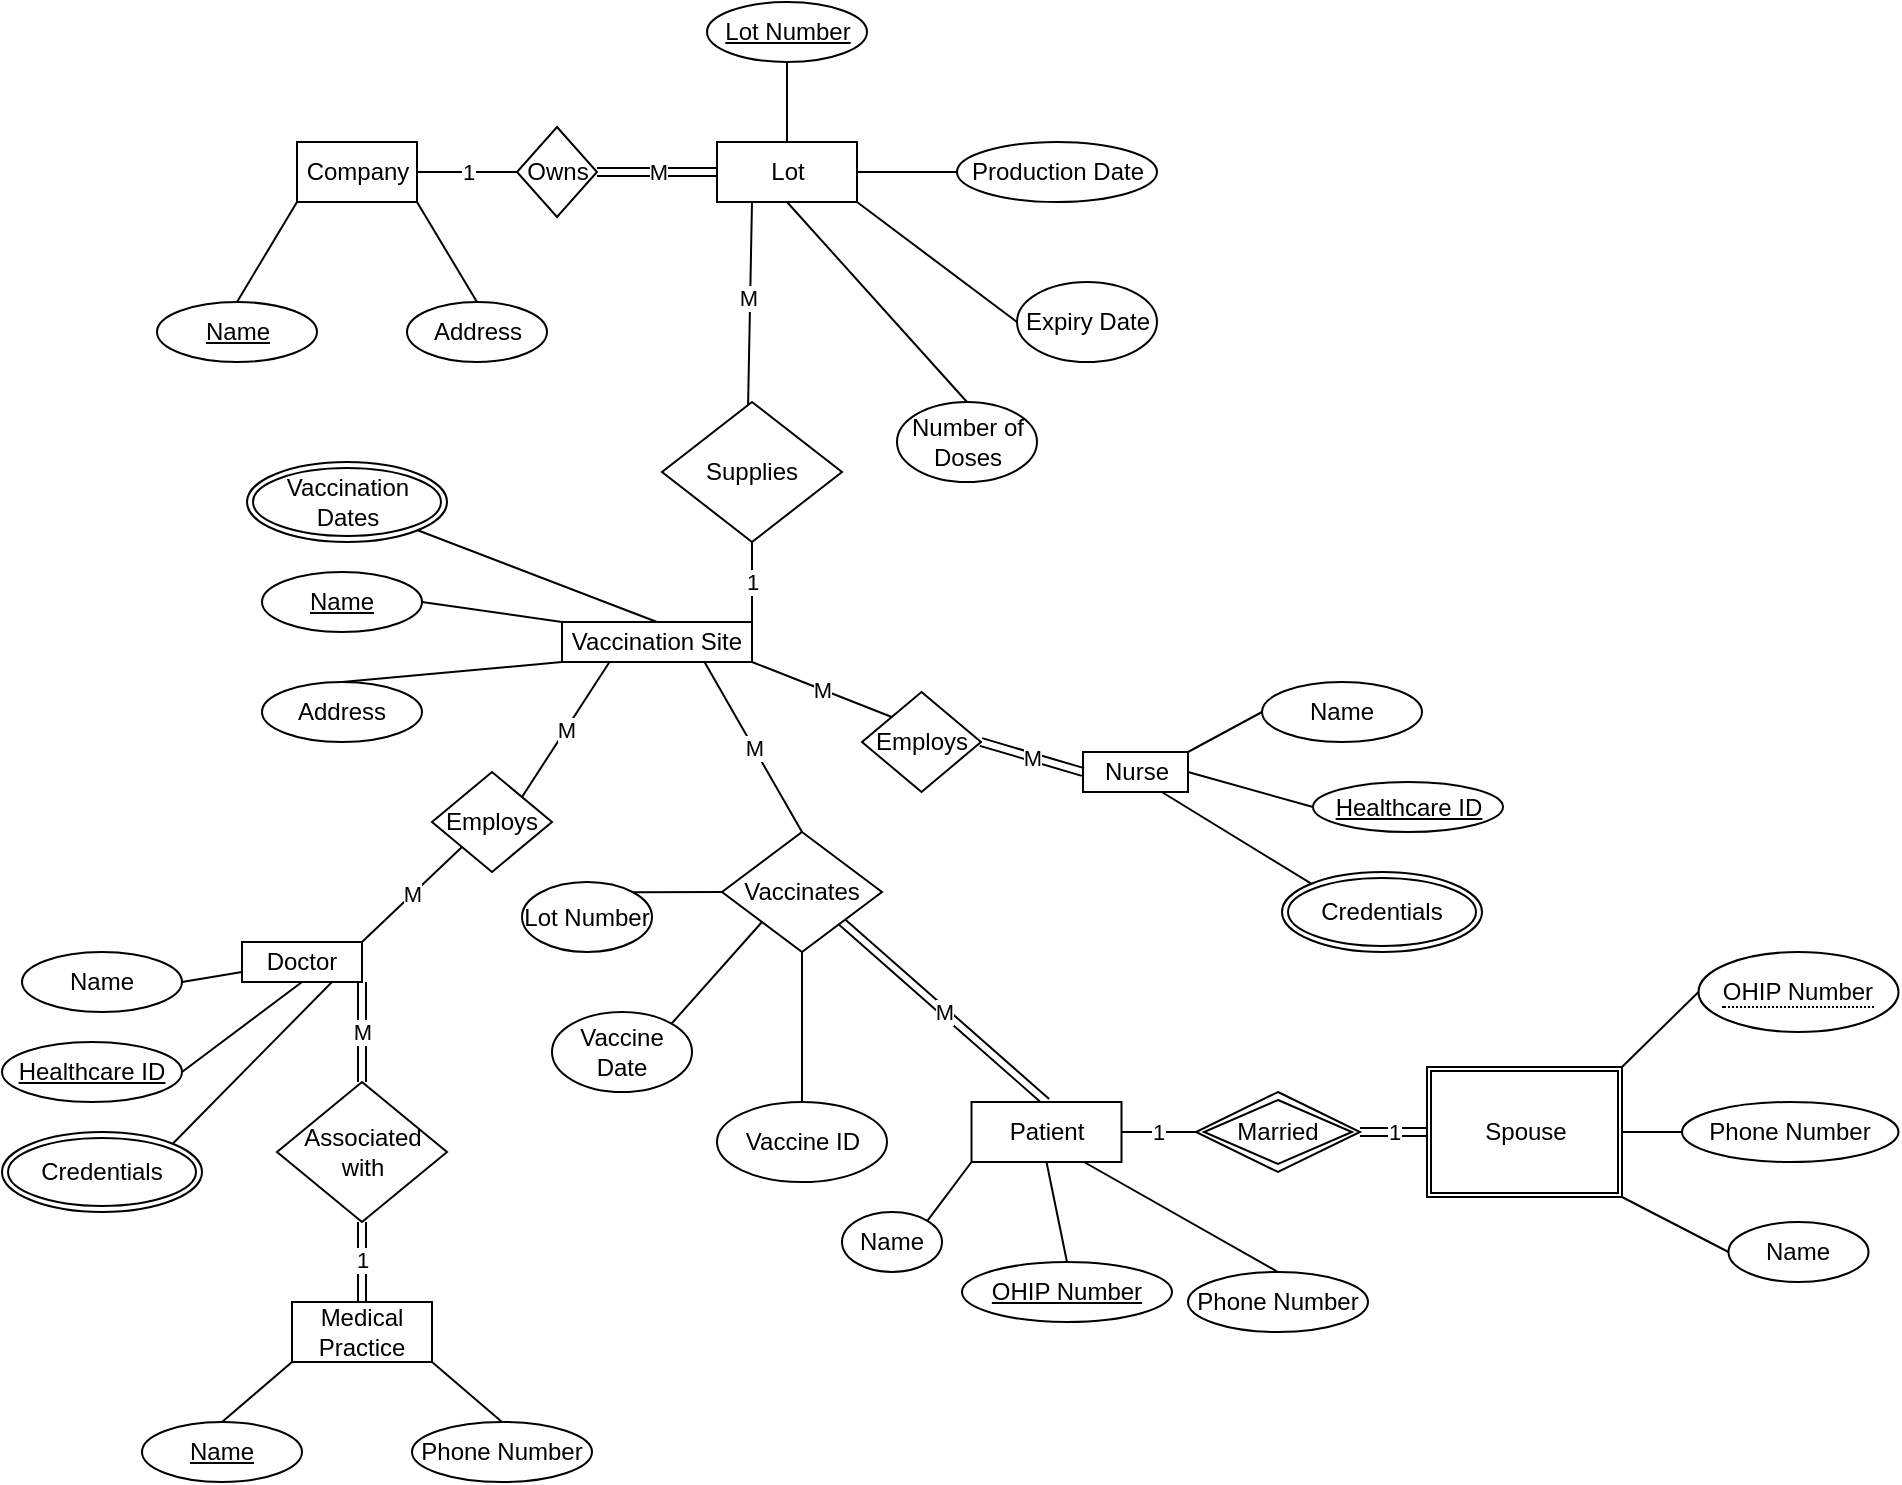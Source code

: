 <mxfile version="16.4.5" type="github">
  <diagram id="R2lEEEUBdFMjLlhIrx00" name="Page-1">
    <mxGraphModel dx="2352" dy="802" grid="1" gridSize="10" guides="1" tooltips="1" connect="1" arrows="1" fold="1" page="1" pageScale="1" pageWidth="850" pageHeight="1100" math="0" shadow="0" extFonts="Permanent Marker^https://fonts.googleapis.com/css?family=Permanent+Marker">
      <root>
        <mxCell id="0" />
        <mxCell id="1" parent="0" />
        <mxCell id="A8UlO8RGgryLHVH7YJOI-1" value="Company" style="rounded=0;whiteSpace=wrap;html=1;" vertex="1" parent="1">
          <mxGeometry x="17.5" y="120" width="60" height="30" as="geometry" />
        </mxCell>
        <mxCell id="A8UlO8RGgryLHVH7YJOI-2" value="Owns" style="rhombus;whiteSpace=wrap;html=1;" vertex="1" parent="1">
          <mxGeometry x="127.5" y="112.5" width="40" height="45" as="geometry" />
        </mxCell>
        <mxCell id="A8UlO8RGgryLHVH7YJOI-3" value="Lot" style="rounded=0;whiteSpace=wrap;html=1;" vertex="1" parent="1">
          <mxGeometry x="227.5" y="120" width="70" height="30" as="geometry" />
        </mxCell>
        <mxCell id="A8UlO8RGgryLHVH7YJOI-4" value="&lt;u&gt;Lot Number&lt;/u&gt;" style="ellipse;whiteSpace=wrap;html=1;" vertex="1" parent="1">
          <mxGeometry x="222.5" y="50" width="80" height="30" as="geometry" />
        </mxCell>
        <mxCell id="A8UlO8RGgryLHVH7YJOI-6" value="Production Date" style="ellipse;whiteSpace=wrap;html=1;" vertex="1" parent="1">
          <mxGeometry x="347.5" y="120" width="100" height="30" as="geometry" />
        </mxCell>
        <mxCell id="A8UlO8RGgryLHVH7YJOI-7" value="Expiry Date" style="ellipse;whiteSpace=wrap;html=1;" vertex="1" parent="1">
          <mxGeometry x="377.5" y="190" width="70" height="40" as="geometry" />
        </mxCell>
        <mxCell id="A8UlO8RGgryLHVH7YJOI-8" value="Number of Doses" style="ellipse;whiteSpace=wrap;html=1;" vertex="1" parent="1">
          <mxGeometry x="317.5" y="250" width="70" height="40" as="geometry" />
        </mxCell>
        <mxCell id="A8UlO8RGgryLHVH7YJOI-9" value="Vaccination Site" style="rounded=0;whiteSpace=wrap;html=1;" vertex="1" parent="1">
          <mxGeometry x="150" y="360" width="95" height="20" as="geometry" />
        </mxCell>
        <mxCell id="A8UlO8RGgryLHVH7YJOI-10" value="&lt;u&gt;OHIP Number&lt;/u&gt;" style="ellipse;whiteSpace=wrap;html=1;" vertex="1" parent="1">
          <mxGeometry x="350" y="680" width="105" height="30" as="geometry" />
        </mxCell>
        <mxCell id="A8UlO8RGgryLHVH7YJOI-11" value="Name" style="ellipse;whiteSpace=wrap;html=1;" vertex="1" parent="1">
          <mxGeometry x="290" y="655" width="50" height="30" as="geometry" />
        </mxCell>
        <mxCell id="A8UlO8RGgryLHVH7YJOI-12" value="Phone Number" style="ellipse;whiteSpace=wrap;html=1;" vertex="1" parent="1">
          <mxGeometry x="463" y="685" width="90" height="30" as="geometry" />
        </mxCell>
        <mxCell id="A8UlO8RGgryLHVH7YJOI-20" value="Name" style="ellipse;whiteSpace=wrap;html=1;" vertex="1" parent="1">
          <mxGeometry x="733.25" y="660" width="70" height="30" as="geometry" />
        </mxCell>
        <mxCell id="A8UlO8RGgryLHVH7YJOI-21" value="Phone Number" style="ellipse;whiteSpace=wrap;html=1;" vertex="1" parent="1">
          <mxGeometry x="710" y="600" width="108.25" height="30" as="geometry" />
        </mxCell>
        <mxCell id="A8UlO8RGgryLHVH7YJOI-22" value="&lt;u&gt;Name&lt;/u&gt;" style="ellipse;whiteSpace=wrap;html=1;strokeWidth=1;" vertex="1" parent="1">
          <mxGeometry y="335" width="80" height="30" as="geometry" />
        </mxCell>
        <mxCell id="A8UlO8RGgryLHVH7YJOI-24" value="Name" style="ellipse;whiteSpace=wrap;html=1;strokeWidth=1;" vertex="1" parent="1">
          <mxGeometry x="500" y="390" width="80" height="30" as="geometry" />
        </mxCell>
        <mxCell id="A8UlO8RGgryLHVH7YJOI-25" value="&lt;u&gt;Healthcare ID&lt;/u&gt;" style="ellipse;whiteSpace=wrap;html=1;strokeWidth=1;" vertex="1" parent="1">
          <mxGeometry x="-130" y="570" width="90" height="30" as="geometry" />
        </mxCell>
        <mxCell id="A8UlO8RGgryLHVH7YJOI-29" value="1" style="endArrow=none;html=1;rounded=0;exitX=1;exitY=0.5;exitDx=0;exitDy=0;entryX=0;entryY=0.5;entryDx=0;entryDy=0;" edge="1" parent="1" source="A8UlO8RGgryLHVH7YJOI-1" target="A8UlO8RGgryLHVH7YJOI-2">
          <mxGeometry width="50" height="50" relative="1" as="geometry">
            <mxPoint x="187.5" y="370" as="sourcePoint" />
            <mxPoint x="237.5" y="320" as="targetPoint" />
          </mxGeometry>
        </mxCell>
        <mxCell id="A8UlO8RGgryLHVH7YJOI-30" value="M" style="endArrow=none;html=1;rounded=0;entryX=1;entryY=0.5;entryDx=0;entryDy=0;exitX=0;exitY=0.5;exitDx=0;exitDy=0;shape=link;" edge="1" parent="1" source="A8UlO8RGgryLHVH7YJOI-3" target="A8UlO8RGgryLHVH7YJOI-2">
          <mxGeometry width="50" height="50" relative="1" as="geometry">
            <mxPoint x="187.5" y="370" as="sourcePoint" />
            <mxPoint x="237.5" y="320" as="targetPoint" />
          </mxGeometry>
        </mxCell>
        <mxCell id="A8UlO8RGgryLHVH7YJOI-31" value="&lt;u&gt;Name&lt;/u&gt;" style="ellipse;whiteSpace=wrap;html=1;strokeWidth=1;" vertex="1" parent="1">
          <mxGeometry x="-52.5" y="200" width="80" height="30" as="geometry" />
        </mxCell>
        <mxCell id="A8UlO8RGgryLHVH7YJOI-32" value="Address" style="ellipse;whiteSpace=wrap;html=1;strokeWidth=1;" vertex="1" parent="1">
          <mxGeometry x="72.5" y="200" width="70" height="30" as="geometry" />
        </mxCell>
        <mxCell id="A8UlO8RGgryLHVH7YJOI-33" value="" style="endArrow=none;html=1;rounded=0;entryX=0;entryY=1;entryDx=0;entryDy=0;exitX=0.5;exitY=0;exitDx=0;exitDy=0;" edge="1" parent="1" source="A8UlO8RGgryLHVH7YJOI-31" target="A8UlO8RGgryLHVH7YJOI-1">
          <mxGeometry width="50" height="50" relative="1" as="geometry">
            <mxPoint x="97.5" y="240" as="sourcePoint" />
            <mxPoint x="147.5" y="190" as="targetPoint" />
          </mxGeometry>
        </mxCell>
        <mxCell id="A8UlO8RGgryLHVH7YJOI-34" value="" style="endArrow=none;html=1;rounded=0;entryX=1;entryY=1;entryDx=0;entryDy=0;exitX=0.5;exitY=0;exitDx=0;exitDy=0;" edge="1" parent="1" source="A8UlO8RGgryLHVH7YJOI-32" target="A8UlO8RGgryLHVH7YJOI-1">
          <mxGeometry width="50" height="50" relative="1" as="geometry">
            <mxPoint x="97.5" y="240" as="sourcePoint" />
            <mxPoint x="147.5" y="190" as="targetPoint" />
          </mxGeometry>
        </mxCell>
        <mxCell id="A8UlO8RGgryLHVH7YJOI-35" value="" style="endArrow=none;html=1;rounded=0;entryX=0.5;entryY=1;entryDx=0;entryDy=0;" edge="1" parent="1" source="A8UlO8RGgryLHVH7YJOI-3" target="A8UlO8RGgryLHVH7YJOI-4">
          <mxGeometry width="50" height="50" relative="1" as="geometry">
            <mxPoint x="217.5" y="260" as="sourcePoint" />
            <mxPoint x="267.5" y="210" as="targetPoint" />
          </mxGeometry>
        </mxCell>
        <mxCell id="A8UlO8RGgryLHVH7YJOI-36" value="" style="endArrow=none;html=1;rounded=0;entryX=0;entryY=0.5;entryDx=0;entryDy=0;exitX=1;exitY=0.5;exitDx=0;exitDy=0;" edge="1" parent="1" source="A8UlO8RGgryLHVH7YJOI-3" target="A8UlO8RGgryLHVH7YJOI-6">
          <mxGeometry width="50" height="50" relative="1" as="geometry">
            <mxPoint x="287.5" y="240" as="sourcePoint" />
            <mxPoint x="337.5" y="190" as="targetPoint" />
          </mxGeometry>
        </mxCell>
        <mxCell id="A8UlO8RGgryLHVH7YJOI-37" value="" style="endArrow=none;html=1;rounded=0;entryX=0;entryY=0.5;entryDx=0;entryDy=0;exitX=1;exitY=1;exitDx=0;exitDy=0;" edge="1" parent="1" source="A8UlO8RGgryLHVH7YJOI-3" target="A8UlO8RGgryLHVH7YJOI-7">
          <mxGeometry width="50" height="50" relative="1" as="geometry">
            <mxPoint x="287.5" y="240" as="sourcePoint" />
            <mxPoint x="337.5" y="190" as="targetPoint" />
          </mxGeometry>
        </mxCell>
        <mxCell id="A8UlO8RGgryLHVH7YJOI-38" value="" style="endArrow=none;html=1;rounded=0;exitX=0.5;exitY=0;exitDx=0;exitDy=0;entryX=0.5;entryY=1;entryDx=0;entryDy=0;" edge="1" parent="1" source="A8UlO8RGgryLHVH7YJOI-8" target="A8UlO8RGgryLHVH7YJOI-3">
          <mxGeometry width="50" height="50" relative="1" as="geometry">
            <mxPoint x="287.5" y="240" as="sourcePoint" />
            <mxPoint x="337.5" y="190" as="targetPoint" />
          </mxGeometry>
        </mxCell>
        <mxCell id="A8UlO8RGgryLHVH7YJOI-40" value="Address" style="ellipse;whiteSpace=wrap;html=1;strokeWidth=1;" vertex="1" parent="1">
          <mxGeometry y="390" width="80" height="30" as="geometry" />
        </mxCell>
        <mxCell id="A8UlO8RGgryLHVH7YJOI-44" value="" style="endArrow=none;html=1;rounded=0;entryX=0.25;entryY=1;entryDx=0;entryDy=0;exitX=0.5;exitY=0;exitDx=0;exitDy=0;startArrow=none;" edge="1" parent="1" target="A8UlO8RGgryLHVH7YJOI-3">
          <mxGeometry width="50" height="50" relative="1" as="geometry">
            <mxPoint x="242.5" y="280" as="sourcePoint" />
            <mxPoint x="287.5" y="330" as="targetPoint" />
          </mxGeometry>
        </mxCell>
        <mxCell id="A8UlO8RGgryLHVH7YJOI-46" value="M" style="edgeLabel;html=1;align=center;verticalAlign=middle;resizable=0;points=[];" vertex="1" connectable="0" parent="A8UlO8RGgryLHVH7YJOI-44">
          <mxGeometry x="0.495" relative="1" as="geometry">
            <mxPoint x="-2" y="15" as="offset" />
          </mxGeometry>
        </mxCell>
        <mxCell id="A8UlO8RGgryLHVH7YJOI-48" value="" style="endArrow=none;html=1;rounded=0;exitX=0.5;exitY=0;exitDx=0;exitDy=0;entryX=1;entryY=1;entryDx=0;entryDy=0;" edge="1" parent="1" source="A8UlO8RGgryLHVH7YJOI-9" target="A8UlO8RGgryLHVH7YJOI-98">
          <mxGeometry width="50" height="50" relative="1" as="geometry">
            <mxPoint x="120" y="330" as="sourcePoint" />
            <mxPoint x="52.5" y="320.0" as="targetPoint" />
          </mxGeometry>
        </mxCell>
        <mxCell id="A8UlO8RGgryLHVH7YJOI-49" value="" style="endArrow=none;html=1;rounded=0;exitX=0;exitY=0;exitDx=0;exitDy=0;entryX=1;entryY=0.5;entryDx=0;entryDy=0;" edge="1" parent="1" source="A8UlO8RGgryLHVH7YJOI-9" target="A8UlO8RGgryLHVH7YJOI-22">
          <mxGeometry width="50" height="50" relative="1" as="geometry">
            <mxPoint x="120" y="330" as="sourcePoint" />
            <mxPoint x="170" y="280" as="targetPoint" />
          </mxGeometry>
        </mxCell>
        <mxCell id="A8UlO8RGgryLHVH7YJOI-50" value="" style="endArrow=none;html=1;rounded=0;exitX=0.5;exitY=0;exitDx=0;exitDy=0;entryX=0;entryY=1;entryDx=0;entryDy=0;" edge="1" parent="1" source="A8UlO8RGgryLHVH7YJOI-40" target="A8UlO8RGgryLHVH7YJOI-9">
          <mxGeometry width="50" height="50" relative="1" as="geometry">
            <mxPoint x="120" y="330" as="sourcePoint" />
            <mxPoint x="170" y="280" as="targetPoint" />
          </mxGeometry>
        </mxCell>
        <mxCell id="A8UlO8RGgryLHVH7YJOI-51" value="Supplies" style="rhombus;whiteSpace=wrap;html=1;shadow=0;strokeWidth=1;" vertex="1" parent="1">
          <mxGeometry x="200" y="250" width="90" height="70" as="geometry" />
        </mxCell>
        <mxCell id="A8UlO8RGgryLHVH7YJOI-52" value="1" style="endArrow=none;html=1;rounded=0;entryX=0.5;entryY=1;entryDx=0;entryDy=0;exitX=1;exitY=0;exitDx=0;exitDy=0;" edge="1" parent="1" source="A8UlO8RGgryLHVH7YJOI-9" target="A8UlO8RGgryLHVH7YJOI-51">
          <mxGeometry width="50" height="50" relative="1" as="geometry">
            <mxPoint x="197.5" y="340.0" as="sourcePoint" />
            <mxPoint x="247.5" y="120" as="targetPoint" />
          </mxGeometry>
        </mxCell>
        <mxCell id="A8UlO8RGgryLHVH7YJOI-55" value="Doctor" style="rounded=0;whiteSpace=wrap;html=1;shadow=0;strokeWidth=1;" vertex="1" parent="1">
          <mxGeometry x="-10" y="520" width="60" height="20" as="geometry" />
        </mxCell>
        <mxCell id="A8UlO8RGgryLHVH7YJOI-56" value="Nurse" style="rounded=0;whiteSpace=wrap;html=1;shadow=0;strokeWidth=1;" vertex="1" parent="1">
          <mxGeometry x="410.5" y="425" width="52.5" height="20" as="geometry" />
        </mxCell>
        <mxCell id="A8UlO8RGgryLHVH7YJOI-57" value="M" style="endArrow=none;html=1;rounded=0;exitX=1;exitY=0;exitDx=0;exitDy=0;entryX=0.25;entryY=1;entryDx=0;entryDy=0;startArrow=none;" edge="1" parent="1" source="A8UlO8RGgryLHVH7YJOI-59" target="A8UlO8RGgryLHVH7YJOI-9">
          <mxGeometry width="50" height="50" relative="1" as="geometry">
            <mxPoint x="170" y="550" as="sourcePoint" />
            <mxPoint x="220" y="500" as="targetPoint" />
          </mxGeometry>
        </mxCell>
        <mxCell id="A8UlO8RGgryLHVH7YJOI-59" value="Employs" style="rhombus;whiteSpace=wrap;html=1;shadow=0;strokeWidth=1;" vertex="1" parent="1">
          <mxGeometry x="85" y="435" width="60" height="50" as="geometry" />
        </mxCell>
        <mxCell id="A8UlO8RGgryLHVH7YJOI-60" value="M" style="endArrow=none;html=1;rounded=0;exitX=1;exitY=0;exitDx=0;exitDy=0;entryX=0;entryY=1;entryDx=0;entryDy=0;" edge="1" parent="1" source="A8UlO8RGgryLHVH7YJOI-55" target="A8UlO8RGgryLHVH7YJOI-59">
          <mxGeometry width="50" height="50" relative="1" as="geometry">
            <mxPoint x="50" y="520" as="sourcePoint" />
            <mxPoint x="70" y="480" as="targetPoint" />
          </mxGeometry>
        </mxCell>
        <mxCell id="A8UlO8RGgryLHVH7YJOI-61" value="M" style="endArrow=none;html=1;rounded=0;entryX=1;entryY=1;entryDx=0;entryDy=0;exitX=0;exitY=0;exitDx=0;exitDy=0;" edge="1" parent="1" source="A8UlO8RGgryLHVH7YJOI-62" target="A8UlO8RGgryLHVH7YJOI-9">
          <mxGeometry width="50" height="50" relative="1" as="geometry">
            <mxPoint x="245" y="420" as="sourcePoint" />
            <mxPoint x="260" y="390" as="targetPoint" />
          </mxGeometry>
        </mxCell>
        <mxCell id="A8UlO8RGgryLHVH7YJOI-62" value="Employs" style="rhombus;whiteSpace=wrap;html=1;shadow=0;strokeWidth=1;" vertex="1" parent="1">
          <mxGeometry x="300" y="395" width="59.5" height="50" as="geometry" />
        </mxCell>
        <mxCell id="A8UlO8RGgryLHVH7YJOI-63" value="M" style="endArrow=none;html=1;rounded=0;exitX=0;exitY=0.5;exitDx=0;exitDy=0;entryX=1;entryY=0.5;entryDx=0;entryDy=0;shape=link;" edge="1" parent="1" source="A8UlO8RGgryLHVH7YJOI-56" target="A8UlO8RGgryLHVH7YJOI-62">
          <mxGeometry width="50" height="50" relative="1" as="geometry">
            <mxPoint x="372.5" y="295" as="sourcePoint" />
            <mxPoint x="400" y="350" as="targetPoint" />
          </mxGeometry>
        </mxCell>
        <mxCell id="A8UlO8RGgryLHVH7YJOI-65" value="" style="endArrow=none;html=1;rounded=0;exitX=1;exitY=0.5;exitDx=0;exitDy=0;entryX=0.5;entryY=1;entryDx=0;entryDy=0;" edge="1" parent="1" source="A8UlO8RGgryLHVH7YJOI-25" target="A8UlO8RGgryLHVH7YJOI-55">
          <mxGeometry width="50" height="50" relative="1" as="geometry">
            <mxPoint x="10" y="530" as="sourcePoint" />
            <mxPoint x="60" y="480" as="targetPoint" />
          </mxGeometry>
        </mxCell>
        <mxCell id="A8UlO8RGgryLHVH7YJOI-66" value="" style="endArrow=none;html=1;rounded=0;exitX=1;exitY=0;exitDx=0;exitDy=0;entryX=0.75;entryY=1;entryDx=0;entryDy=0;" edge="1" parent="1" source="A8UlO8RGgryLHVH7YJOI-106" target="A8UlO8RGgryLHVH7YJOI-55">
          <mxGeometry width="50" height="50" relative="1" as="geometry">
            <mxPoint x="-45.0" y="640" as="sourcePoint" />
            <mxPoint x="90" y="490" as="targetPoint" />
          </mxGeometry>
        </mxCell>
        <mxCell id="A8UlO8RGgryLHVH7YJOI-67" value="Name" style="ellipse;whiteSpace=wrap;html=1;strokeWidth=1;" vertex="1" parent="1">
          <mxGeometry x="-120" y="525" width="80" height="30" as="geometry" />
        </mxCell>
        <mxCell id="A8UlO8RGgryLHVH7YJOI-68" value="&lt;u&gt;Healthcare ID&lt;/u&gt;" style="ellipse;whiteSpace=wrap;html=1;strokeWidth=1;" vertex="1" parent="1">
          <mxGeometry x="525.5" y="440" width="95" height="25" as="geometry" />
        </mxCell>
        <mxCell id="A8UlO8RGgryLHVH7YJOI-70" value="" style="endArrow=none;html=1;rounded=0;exitX=0;exitY=0.5;exitDx=0;exitDy=0;entryX=1;entryY=0;entryDx=0;entryDy=0;" edge="1" parent="1" source="A8UlO8RGgryLHVH7YJOI-24" target="A8UlO8RGgryLHVH7YJOI-56">
          <mxGeometry width="50" height="50" relative="1" as="geometry">
            <mxPoint x="342.5" y="425" as="sourcePoint" />
            <mxPoint x="392.5" y="375" as="targetPoint" />
          </mxGeometry>
        </mxCell>
        <mxCell id="A8UlO8RGgryLHVH7YJOI-71" value="" style="endArrow=none;html=1;rounded=0;exitX=0;exitY=0.5;exitDx=0;exitDy=0;entryX=1;entryY=0.5;entryDx=0;entryDy=0;" edge="1" parent="1" source="A8UlO8RGgryLHVH7YJOI-68" target="A8UlO8RGgryLHVH7YJOI-56">
          <mxGeometry width="50" height="50" relative="1" as="geometry">
            <mxPoint x="342.5" y="425" as="sourcePoint" />
            <mxPoint x="392.5" y="375" as="targetPoint" />
          </mxGeometry>
        </mxCell>
        <mxCell id="A8UlO8RGgryLHVH7YJOI-72" value="" style="endArrow=none;html=1;rounded=0;exitX=0;exitY=0;exitDx=0;exitDy=0;entryX=0.75;entryY=1;entryDx=0;entryDy=0;" edge="1" parent="1" source="A8UlO8RGgryLHVH7YJOI-105" target="A8UlO8RGgryLHVH7YJOI-56">
          <mxGeometry width="50" height="50" relative="1" as="geometry">
            <mxPoint x="502.216" y="485.858" as="sourcePoint" />
            <mxPoint x="392.5" y="375" as="targetPoint" />
          </mxGeometry>
        </mxCell>
        <mxCell id="A8UlO8RGgryLHVH7YJOI-73" value="" style="endArrow=none;html=1;rounded=0;exitX=1;exitY=0.5;exitDx=0;exitDy=0;entryX=0;entryY=0.75;entryDx=0;entryDy=0;" edge="1" parent="1" source="A8UlO8RGgryLHVH7YJOI-67" target="A8UlO8RGgryLHVH7YJOI-55">
          <mxGeometry width="50" height="50" relative="1" as="geometry">
            <mxPoint x="60" y="640" as="sourcePoint" />
            <mxPoint x="110" y="590" as="targetPoint" />
          </mxGeometry>
        </mxCell>
        <mxCell id="A8UlO8RGgryLHVH7YJOI-75" value="Medical Practice" style="rounded=0;whiteSpace=wrap;html=1;shadow=0;strokeWidth=1;" vertex="1" parent="1">
          <mxGeometry x="15" y="700" width="70" height="30" as="geometry" />
        </mxCell>
        <mxCell id="A8UlO8RGgryLHVH7YJOI-76" value="" style="endArrow=none;html=1;rounded=0;exitX=0.5;exitY=0;exitDx=0;exitDy=0;entryX=0.5;entryY=1;entryDx=0;entryDy=0;shape=link;" edge="1" parent="1" source="A8UlO8RGgryLHVH7YJOI-75" target="A8UlO8RGgryLHVH7YJOI-77">
          <mxGeometry width="50" height="50" relative="1" as="geometry">
            <mxPoint x="30" y="660" as="sourcePoint" />
            <mxPoint x="80" y="610" as="targetPoint" />
          </mxGeometry>
        </mxCell>
        <mxCell id="A8UlO8RGgryLHVH7YJOI-79" value="1" style="edgeLabel;html=1;align=center;verticalAlign=middle;resizable=0;points=[];" vertex="1" connectable="0" parent="A8UlO8RGgryLHVH7YJOI-76">
          <mxGeometry x="-0.727" y="-3" relative="1" as="geometry">
            <mxPoint x="-3" y="-16" as="offset" />
          </mxGeometry>
        </mxCell>
        <mxCell id="A8UlO8RGgryLHVH7YJOI-77" value="Associated with" style="rhombus;whiteSpace=wrap;html=1;shadow=0;strokeWidth=1;" vertex="1" parent="1">
          <mxGeometry x="7.5" y="590" width="85" height="70" as="geometry" />
        </mxCell>
        <mxCell id="A8UlO8RGgryLHVH7YJOI-81" value="&lt;u&gt;Name&lt;/u&gt;" style="ellipse;whiteSpace=wrap;html=1;strokeWidth=1;" vertex="1" parent="1">
          <mxGeometry x="-60" y="760" width="80" height="30" as="geometry" />
        </mxCell>
        <mxCell id="A8UlO8RGgryLHVH7YJOI-82" value="Phone Number" style="ellipse;whiteSpace=wrap;html=1;" vertex="1" parent="1">
          <mxGeometry x="75" y="760" width="90" height="30" as="geometry" />
        </mxCell>
        <mxCell id="A8UlO8RGgryLHVH7YJOI-83" value="" style="endArrow=none;html=1;rounded=0;exitX=0.5;exitY=0;exitDx=0;exitDy=0;entryX=0;entryY=1;entryDx=0;entryDy=0;" edge="1" parent="1" source="A8UlO8RGgryLHVH7YJOI-81" target="A8UlO8RGgryLHVH7YJOI-75">
          <mxGeometry width="50" height="50" relative="1" as="geometry">
            <mxPoint x="110" y="650" as="sourcePoint" />
            <mxPoint x="160" y="600" as="targetPoint" />
          </mxGeometry>
        </mxCell>
        <mxCell id="A8UlO8RGgryLHVH7YJOI-84" value="" style="endArrow=none;html=1;rounded=0;exitX=0.5;exitY=0;exitDx=0;exitDy=0;entryX=1;entryY=1;entryDx=0;entryDy=0;" edge="1" parent="1" source="A8UlO8RGgryLHVH7YJOI-82" target="A8UlO8RGgryLHVH7YJOI-75">
          <mxGeometry width="50" height="50" relative="1" as="geometry">
            <mxPoint x="110" y="650" as="sourcePoint" />
            <mxPoint x="160" y="600" as="targetPoint" />
          </mxGeometry>
        </mxCell>
        <mxCell id="A8UlO8RGgryLHVH7YJOI-86" value="M" style="endArrow=none;html=1;rounded=0;exitX=1;exitY=1;exitDx=0;exitDy=0;entryX=0.5;entryY=0;entryDx=0;entryDy=0;startArrow=none;shape=link;" edge="1" parent="1" source="A8UlO8RGgryLHVH7YJOI-87" target="A8UlO8RGgryLHVH7YJOI-95">
          <mxGeometry relative="1" as="geometry">
            <mxPoint x="230" y="430" as="sourcePoint" />
            <mxPoint x="260" y="550" as="targetPoint" />
          </mxGeometry>
        </mxCell>
        <mxCell id="A8UlO8RGgryLHVH7YJOI-114" style="edgeStyle=orthogonalEdgeStyle;rounded=0;orthogonalLoop=1;jettySize=auto;html=1;entryX=0.5;entryY=0;entryDx=0;entryDy=0;endArrow=none;endFill=0;" edge="1" parent="1" source="A8UlO8RGgryLHVH7YJOI-87" target="A8UlO8RGgryLHVH7YJOI-110">
          <mxGeometry relative="1" as="geometry">
            <mxPoint x="260" y="590" as="targetPoint" />
          </mxGeometry>
        </mxCell>
        <mxCell id="A8UlO8RGgryLHVH7YJOI-87" value="Vaccinates" style="shape=rhombus;perimeter=rhombusPerimeter;whiteSpace=wrap;html=1;align=center;shadow=0;strokeWidth=1;" vertex="1" parent="1">
          <mxGeometry x="230" y="465" width="80" height="60" as="geometry" />
        </mxCell>
        <mxCell id="A8UlO8RGgryLHVH7YJOI-88" value="M" style="endArrow=none;html=1;rounded=0;exitX=0.75;exitY=1;exitDx=0;exitDy=0;entryX=0.5;entryY=0;entryDx=0;entryDy=0;" edge="1" parent="1" source="A8UlO8RGgryLHVH7YJOI-9" target="A8UlO8RGgryLHVH7YJOI-87">
          <mxGeometry relative="1" as="geometry">
            <mxPoint x="221.25" y="380" as="sourcePoint" />
            <mxPoint x="270" y="530" as="targetPoint" />
          </mxGeometry>
        </mxCell>
        <mxCell id="A8UlO8RGgryLHVH7YJOI-93" value="M" style="endArrow=none;html=1;rounded=0;shape=link;exitX=0.5;exitY=0;exitDx=0;exitDy=0;entryX=1;entryY=1;entryDx=0;entryDy=0;" edge="1" parent="1" source="A8UlO8RGgryLHVH7YJOI-77" target="A8UlO8RGgryLHVH7YJOI-55">
          <mxGeometry width="50" height="50" relative="1" as="geometry">
            <mxPoint x="150" y="570" as="sourcePoint" />
            <mxPoint x="200" y="520" as="targetPoint" />
          </mxGeometry>
        </mxCell>
        <mxCell id="A8UlO8RGgryLHVH7YJOI-95" value="Patient" style="rounded=0;whiteSpace=wrap;html=1;shadow=0;strokeWidth=1;" vertex="1" parent="1">
          <mxGeometry x="354.75" y="600" width="75" height="30" as="geometry" />
        </mxCell>
        <mxCell id="A8UlO8RGgryLHVH7YJOI-98" value="Vaccination Dates" style="ellipse;shape=doubleEllipse;margin=3;whiteSpace=wrap;html=1;align=center;shadow=0;strokeWidth=1;" vertex="1" parent="1">
          <mxGeometry x="-7.5" y="280" width="100" height="40" as="geometry" />
        </mxCell>
        <mxCell id="A8UlO8RGgryLHVH7YJOI-99" value="" style="endArrow=none;html=1;rounded=0;entryX=0;entryY=1;entryDx=0;entryDy=0;exitX=1;exitY=0;exitDx=0;exitDy=0;" edge="1" parent="1" source="A8UlO8RGgryLHVH7YJOI-11" target="A8UlO8RGgryLHVH7YJOI-95">
          <mxGeometry width="50" height="50" relative="1" as="geometry">
            <mxPoint x="359.503" y="729.331" as="sourcePoint" />
            <mxPoint x="386.93" y="665" as="targetPoint" />
          </mxGeometry>
        </mxCell>
        <mxCell id="A8UlO8RGgryLHVH7YJOI-100" value="" style="endArrow=none;html=1;rounded=0;entryX=0.5;entryY=1;entryDx=0;entryDy=0;exitX=0.5;exitY=0;exitDx=0;exitDy=0;" edge="1" parent="1" source="A8UlO8RGgryLHVH7YJOI-10" target="A8UlO8RGgryLHVH7YJOI-95">
          <mxGeometry width="50" height="50" relative="1" as="geometry">
            <mxPoint x="391.93" y="765" as="sourcePoint" />
            <mxPoint x="441.93" y="715" as="targetPoint" />
          </mxGeometry>
        </mxCell>
        <mxCell id="A8UlO8RGgryLHVH7YJOI-101" value="" style="endArrow=none;html=1;rounded=0;exitX=0.5;exitY=0;exitDx=0;exitDy=0;entryX=0.75;entryY=1;entryDx=0;entryDy=0;" edge="1" parent="1" source="A8UlO8RGgryLHVH7YJOI-12" target="A8UlO8RGgryLHVH7YJOI-95">
          <mxGeometry width="50" height="50" relative="1" as="geometry">
            <mxPoint x="341.93" y="565" as="sourcePoint" />
            <mxPoint x="391.93" y="515" as="targetPoint" />
          </mxGeometry>
        </mxCell>
        <mxCell id="A8UlO8RGgryLHVH7YJOI-105" value="Credentials" style="ellipse;shape=doubleEllipse;margin=3;whiteSpace=wrap;html=1;align=center;shadow=0;strokeWidth=1;" vertex="1" parent="1">
          <mxGeometry x="510" y="485" width="100" height="40" as="geometry" />
        </mxCell>
        <mxCell id="A8UlO8RGgryLHVH7YJOI-106" value="Credentials" style="ellipse;shape=doubleEllipse;margin=3;whiteSpace=wrap;html=1;align=center;shadow=0;strokeWidth=1;" vertex="1" parent="1">
          <mxGeometry x="-130" y="615" width="100" height="40" as="geometry" />
        </mxCell>
        <mxCell id="A8UlO8RGgryLHVH7YJOI-107" value="Lot Number" style="ellipse;whiteSpace=wrap;html=1;shadow=0;strokeWidth=1;" vertex="1" parent="1">
          <mxGeometry x="130" y="490" width="65" height="35" as="geometry" />
        </mxCell>
        <mxCell id="A8UlO8RGgryLHVH7YJOI-109" value="Vaccine Date" style="ellipse;whiteSpace=wrap;html=1;shadow=0;strokeWidth=1;" vertex="1" parent="1">
          <mxGeometry x="145" y="555" width="70" height="40" as="geometry" />
        </mxCell>
        <mxCell id="A8UlO8RGgryLHVH7YJOI-110" value="Vaccine ID" style="ellipse;whiteSpace=wrap;html=1;shadow=0;strokeWidth=1;" vertex="1" parent="1">
          <mxGeometry x="227.5" y="600" width="85" height="40" as="geometry" />
        </mxCell>
        <mxCell id="A8UlO8RGgryLHVH7YJOI-112" value="" style="endArrow=none;html=1;rounded=0;exitX=1;exitY=0;exitDx=0;exitDy=0;entryX=0;entryY=0.5;entryDx=0;entryDy=0;" edge="1" parent="1" source="A8UlO8RGgryLHVH7YJOI-107" target="A8UlO8RGgryLHVH7YJOI-87">
          <mxGeometry width="50" height="50" relative="1" as="geometry">
            <mxPoint x="210" y="450" as="sourcePoint" />
            <mxPoint x="260" y="400" as="targetPoint" />
          </mxGeometry>
        </mxCell>
        <mxCell id="A8UlO8RGgryLHVH7YJOI-113" value="" style="endArrow=none;html=1;rounded=0;exitX=1;exitY=0;exitDx=0;exitDy=0;entryX=0;entryY=1;entryDx=0;entryDy=0;" edge="1" parent="1" source="A8UlO8RGgryLHVH7YJOI-109" target="A8UlO8RGgryLHVH7YJOI-87">
          <mxGeometry width="50" height="50" relative="1" as="geometry">
            <mxPoint x="210" y="450" as="sourcePoint" />
            <mxPoint x="260" y="400" as="targetPoint" />
          </mxGeometry>
        </mxCell>
        <mxCell id="A8UlO8RGgryLHVH7YJOI-118" value="1" style="endArrow=none;html=1;rounded=0;exitX=1;exitY=0.5;exitDx=0;exitDy=0;entryX=0;entryY=0.5;entryDx=0;entryDy=0;" edge="1" parent="1" source="A8UlO8RGgryLHVH7YJOI-95" target="A8UlO8RGgryLHVH7YJOI-121">
          <mxGeometry width="50" height="50" relative="1" as="geometry">
            <mxPoint x="200" y="450" as="sourcePoint" />
            <mxPoint x="473" y="615" as="targetPoint" />
          </mxGeometry>
        </mxCell>
        <mxCell id="A8UlO8RGgryLHVH7YJOI-119" value="1" style="endArrow=none;html=1;rounded=0;exitX=1;exitY=0.5;exitDx=0;exitDy=0;entryX=0;entryY=0.5;entryDx=0;entryDy=0;shape=link;" edge="1" parent="1" source="A8UlO8RGgryLHVH7YJOI-121" target="A8UlO8RGgryLHVH7YJOI-122">
          <mxGeometry width="50" height="50" relative="1" as="geometry">
            <mxPoint x="540" y="615" as="sourcePoint" />
            <mxPoint x="580" y="615" as="targetPoint" />
          </mxGeometry>
        </mxCell>
        <mxCell id="A8UlO8RGgryLHVH7YJOI-120" value="&lt;span style=&quot;border-bottom: 1px dotted&quot;&gt;OHIP Number&lt;/span&gt;" style="ellipse;whiteSpace=wrap;html=1;align=center;shadow=0;strokeWidth=1;" vertex="1" parent="1">
          <mxGeometry x="718.25" y="525" width="100" height="40" as="geometry" />
        </mxCell>
        <mxCell id="A8UlO8RGgryLHVH7YJOI-121" value="Married" style="shape=rhombus;double=1;perimeter=rhombusPerimeter;whiteSpace=wrap;html=1;align=center;shadow=0;strokeWidth=1;" vertex="1" parent="1">
          <mxGeometry x="467" y="595" width="82" height="40" as="geometry" />
        </mxCell>
        <mxCell id="A8UlO8RGgryLHVH7YJOI-122" value="Spouse" style="shape=ext;double=1;rounded=0;whiteSpace=wrap;html=1;shadow=0;strokeWidth=1;" vertex="1" parent="1">
          <mxGeometry x="582.5" y="582.5" width="97.5" height="65" as="geometry" />
        </mxCell>
        <mxCell id="A8UlO8RGgryLHVH7YJOI-123" value="" style="endArrow=none;html=1;rounded=0;exitX=1;exitY=0;exitDx=0;exitDy=0;entryX=0;entryY=0.5;entryDx=0;entryDy=0;" edge="1" parent="1" source="A8UlO8RGgryLHVH7YJOI-122" target="A8UlO8RGgryLHVH7YJOI-120">
          <mxGeometry width="50" height="50" relative="1" as="geometry">
            <mxPoint x="380" y="560" as="sourcePoint" />
            <mxPoint x="430" y="510" as="targetPoint" />
          </mxGeometry>
        </mxCell>
        <mxCell id="A8UlO8RGgryLHVH7YJOI-124" value="" style="endArrow=none;html=1;rounded=0;exitX=1;exitY=0.5;exitDx=0;exitDy=0;entryX=0;entryY=0.5;entryDx=0;entryDy=0;" edge="1" parent="1" source="A8UlO8RGgryLHVH7YJOI-122" target="A8UlO8RGgryLHVH7YJOI-21">
          <mxGeometry width="50" height="50" relative="1" as="geometry">
            <mxPoint x="380" y="560" as="sourcePoint" />
            <mxPoint x="430" y="510" as="targetPoint" />
          </mxGeometry>
        </mxCell>
        <mxCell id="A8UlO8RGgryLHVH7YJOI-125" value="" style="endArrow=none;html=1;rounded=0;exitX=1;exitY=1;exitDx=0;exitDy=0;entryX=0;entryY=0.5;entryDx=0;entryDy=0;" edge="1" parent="1" source="A8UlO8RGgryLHVH7YJOI-122" target="A8UlO8RGgryLHVH7YJOI-20">
          <mxGeometry width="50" height="50" relative="1" as="geometry">
            <mxPoint x="380" y="560" as="sourcePoint" />
            <mxPoint x="430" y="510" as="targetPoint" />
          </mxGeometry>
        </mxCell>
      </root>
    </mxGraphModel>
  </diagram>
</mxfile>
